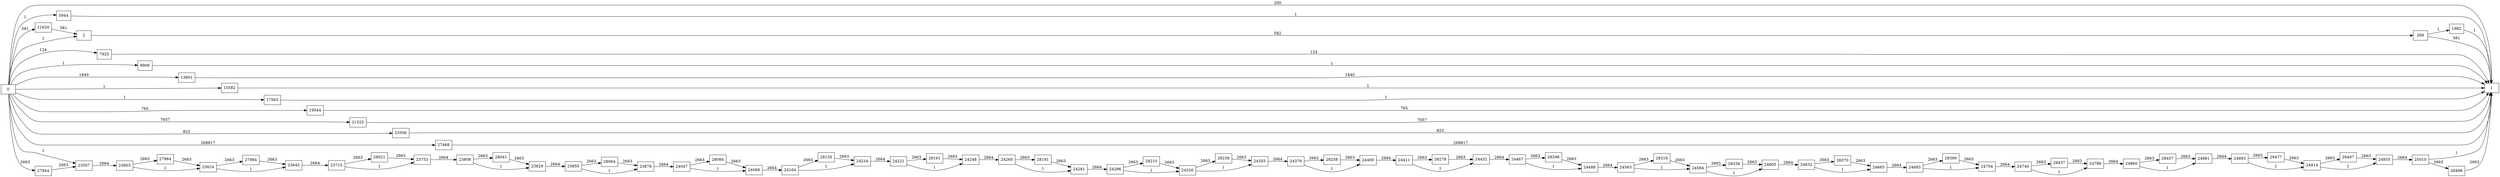digraph {
	graph [rankdir=LR]
	node [shape=rectangle]
	2 -> 268 [label=582]
	268 -> 1 [label=581]
	268 -> 1982 [label=1]
	1982 -> 1 [label=1]
	5944 -> 1 [label=1]
	7925 -> 1 [label=124]
	9906 -> 1 [label=1]
	11620 -> 2 [label=581]
	13601 -> 1 [label=1840]
	15582 -> 1 [label=1]
	17563 -> 1 [label=1]
	19544 -> 1 [label=765]
	21525 -> 1 [label=7657]
	23506 -> 1 [label=823]
	23507 -> 23603 [label=2664]
	23603 -> 23624 [label=1]
	23603 -> 27964 [label=2663]
	23624 -> 23645 [label=1]
	23624 -> 27984 [label=2663]
	23645 -> 23715 [label=2664]
	23715 -> 23753 [label=1]
	23715 -> 28021 [label=2663]
	23753 -> 23808 [label=2664]
	23808 -> 23829 [label=1]
	23808 -> 28041 [label=2663]
	23829 -> 23855 [label=2664]
	23855 -> 23879 [label=1]
	23855 -> 28064 [label=2663]
	23879 -> 24047 [label=2664]
	24047 -> 24068 [label=1]
	24047 -> 28084 [label=2663]
	24068 -> 24164 [label=2664]
	24164 -> 24216 [label=1]
	24164 -> 28135 [label=2663]
	24216 -> 24221 [label=2664]
	24221 -> 24248 [label=1]
	24221 -> 28161 [label=2663]
	24248 -> 24260 [label=2664]
	24260 -> 24281 [label=1]
	24260 -> 28181 [label=2663]
	24281 -> 24296 [label=2664]
	24296 -> 24326 [label=1]
	24296 -> 28210 [label=2663]
	24326 -> 24355 [label=1]
	24326 -> 28238 [label=2663]
	24355 -> 24379 [label=2664]
	24379 -> 24400 [label=1]
	24379 -> 28258 [label=2663]
	24400 -> 24411 [label=2664]
	24411 -> 24432 [label=1]
	24411 -> 28278 [label=2663]
	24432 -> 24467 [label=2664]
	24467 -> 24488 [label=1]
	24467 -> 28298 [label=2663]
	24488 -> 24563 [label=2664]
	24563 -> 24584 [label=1]
	24563 -> 28318 [label=2663]
	24584 -> 24605 [label=1]
	24584 -> 28338 [label=2663]
	24605 -> 24632 [label=2664]
	24632 -> 24665 [label=1]
	24632 -> 28370 [label=2663]
	24665 -> 24683 [label=2664]
	24683 -> 24704 [label=1]
	24683 -> 28390 [label=2663]
	24704 -> 24740 [label=2664]
	24740 -> 24788 [label=1]
	24740 -> 28437 [label=2663]
	24788 -> 24860 [label=2664]
	24860 -> 24881 [label=1]
	24860 -> 28457 [label=2663]
	24881 -> 24893 [label=2664]
	24893 -> 24914 [label=1]
	24893 -> 28477 [label=2663]
	24914 -> 24935 [label=1]
	24914 -> 28497 [label=2663]
	24935 -> 25010 [label=2664]
	25010 -> 28498 [label=2663]
	25010 -> 1 [label=1]
	27468 -> 1 [label=268817]
	27944 -> 23507 [label=2663]
	27964 -> 23624 [label=2663]
	27984 -> 23645 [label=2663]
	28021 -> 23753 [label=2663]
	28041 -> 23829 [label=2663]
	28064 -> 23879 [label=2663]
	28084 -> 24068 [label=2663]
	28135 -> 24216 [label=2663]
	28161 -> 24248 [label=2663]
	28181 -> 24281 [label=2663]
	28210 -> 24326 [label=2663]
	28238 -> 24355 [label=2663]
	28258 -> 24400 [label=2663]
	28278 -> 24432 [label=2663]
	28298 -> 24488 [label=2663]
	28318 -> 24584 [label=2663]
	28338 -> 24605 [label=2663]
	28370 -> 24665 [label=2663]
	28390 -> 24704 [label=2663]
	28437 -> 24788 [label=2663]
	28457 -> 24881 [label=2663]
	28477 -> 24914 [label=2663]
	28497 -> 24935 [label=2663]
	28498 -> 1 [label=2663]
	0 -> 2 [label=1]
	0 -> 23507 [label=1]
	0 -> 1 [label=200]
	0 -> 5944 [label=1]
	0 -> 7925 [label=124]
	0 -> 9906 [label=1]
	0 -> 11620 [label=581]
	0 -> 13601 [label=1840]
	0 -> 15582 [label=1]
	0 -> 17563 [label=1]
	0 -> 19544 [label=765]
	0 -> 21525 [label=7657]
	0 -> 23506 [label=823]
	0 -> 27468 [label=268817]
	0 -> 27944 [label=2663]
}
